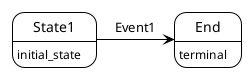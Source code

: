 @startuml
!theme plain
state State1 : initial_state
state End : terminal
State1 -> End : Event1
@enduml